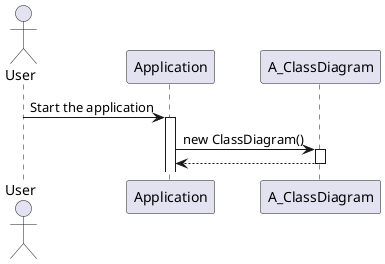 @startuml
    actor User as u
    participant Application as a
    participant A_ClassDiagram as Cd
    
    u -> a: Start the application
    activate a
    a -> Cd: new ClassDiagram()
    activate Cd
    Cd --> a
    deactivate Cd
    

@enduml